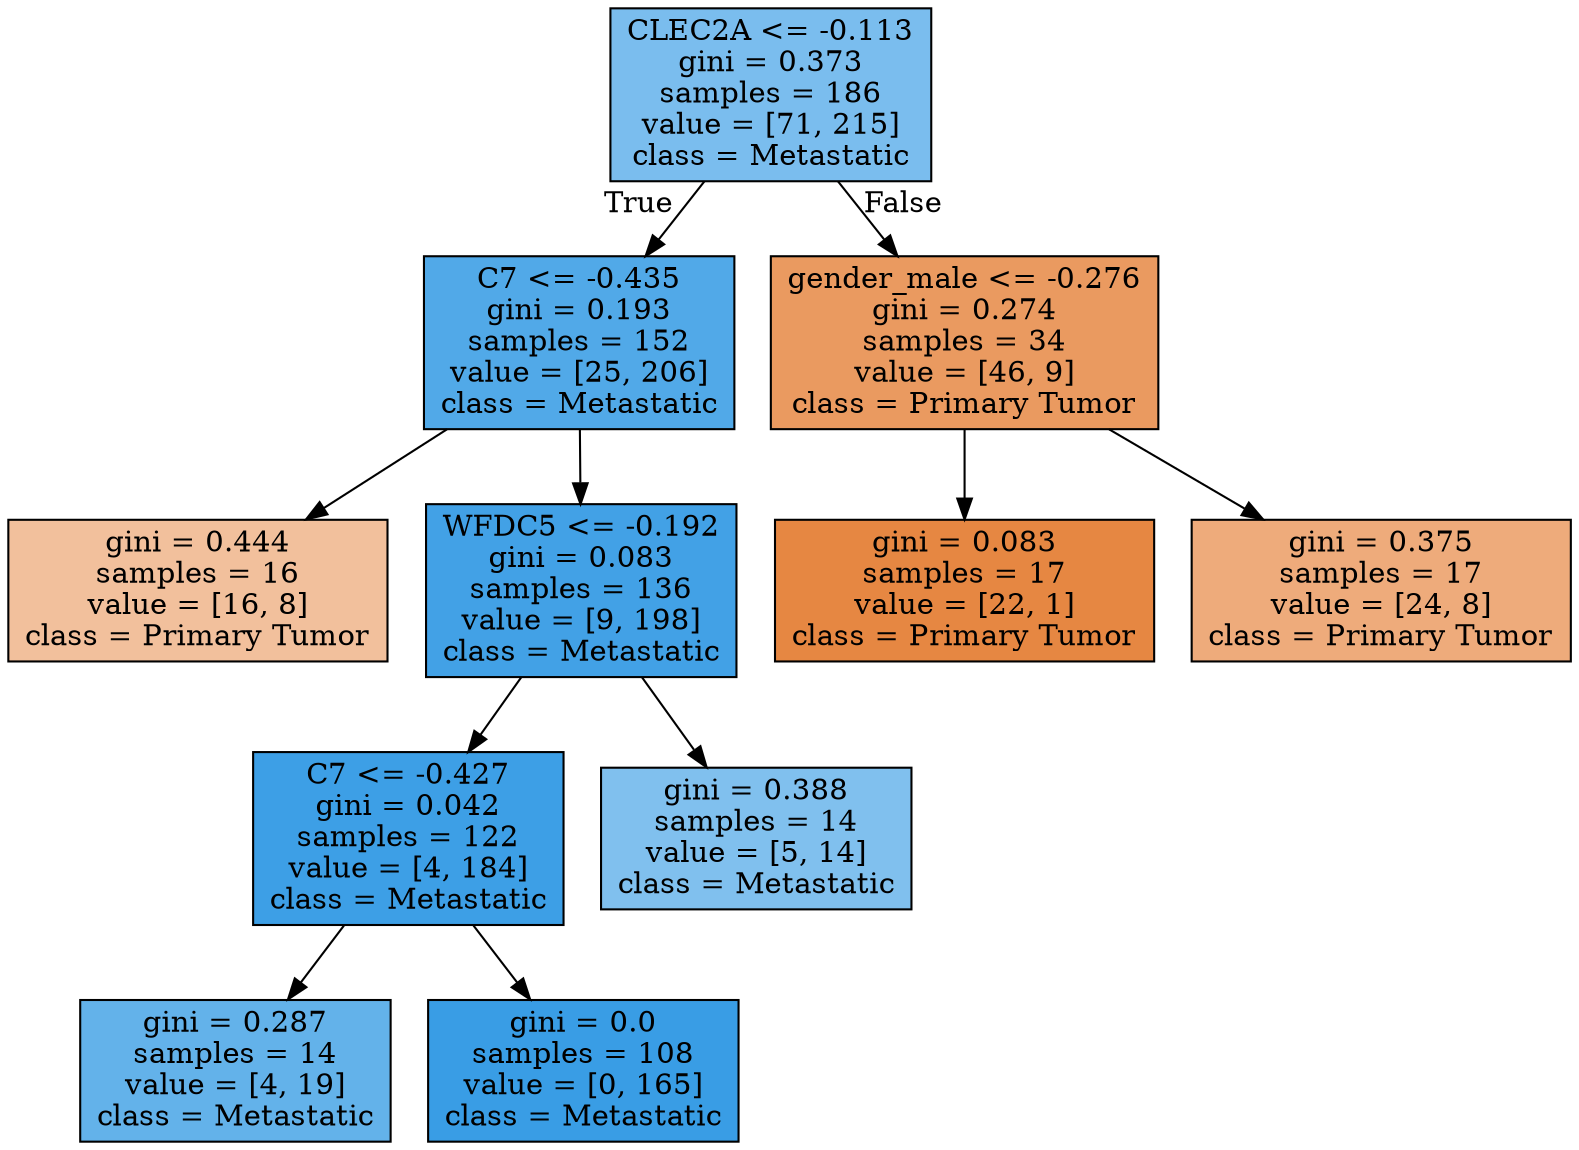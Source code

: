 digraph Tree {
node [shape=box, style="filled", color="black"] ;
0 [label="CLEC2A <= -0.113\ngini = 0.373\nsamples = 186\nvalue = [71, 215]\nclass = Metastatic", fillcolor="#7abdee"] ;
1 [label="C7 <= -0.435\ngini = 0.193\nsamples = 152\nvalue = [25, 206]\nclass = Metastatic", fillcolor="#51a9e8"] ;
0 -> 1 [labeldistance=2.5, labelangle=45, headlabel="True"] ;
2 [label="gini = 0.444\nsamples = 16\nvalue = [16, 8]\nclass = Primary Tumor", fillcolor="#f2c09c"] ;
1 -> 2 ;
3 [label="WFDC5 <= -0.192\ngini = 0.083\nsamples = 136\nvalue = [9, 198]\nclass = Metastatic", fillcolor="#42a1e6"] ;
1 -> 3 ;
4 [label="C7 <= -0.427\ngini = 0.042\nsamples = 122\nvalue = [4, 184]\nclass = Metastatic", fillcolor="#3d9fe6"] ;
3 -> 4 ;
5 [label="gini = 0.287\nsamples = 14\nvalue = [4, 19]\nclass = Metastatic", fillcolor="#63b2ea"] ;
4 -> 5 ;
6 [label="gini = 0.0\nsamples = 108\nvalue = [0, 165]\nclass = Metastatic", fillcolor="#399de5"] ;
4 -> 6 ;
7 [label="gini = 0.388\nsamples = 14\nvalue = [5, 14]\nclass = Metastatic", fillcolor="#80c0ee"] ;
3 -> 7 ;
8 [label="gender_male <= -0.276\ngini = 0.274\nsamples = 34\nvalue = [46, 9]\nclass = Primary Tumor", fillcolor="#ea9a60"] ;
0 -> 8 [labeldistance=2.5, labelangle=-45, headlabel="False"] ;
9 [label="gini = 0.083\nsamples = 17\nvalue = [22, 1]\nclass = Primary Tumor", fillcolor="#e68742"] ;
8 -> 9 ;
10 [label="gini = 0.375\nsamples = 17\nvalue = [24, 8]\nclass = Primary Tumor", fillcolor="#eeab7b"] ;
8 -> 10 ;
}